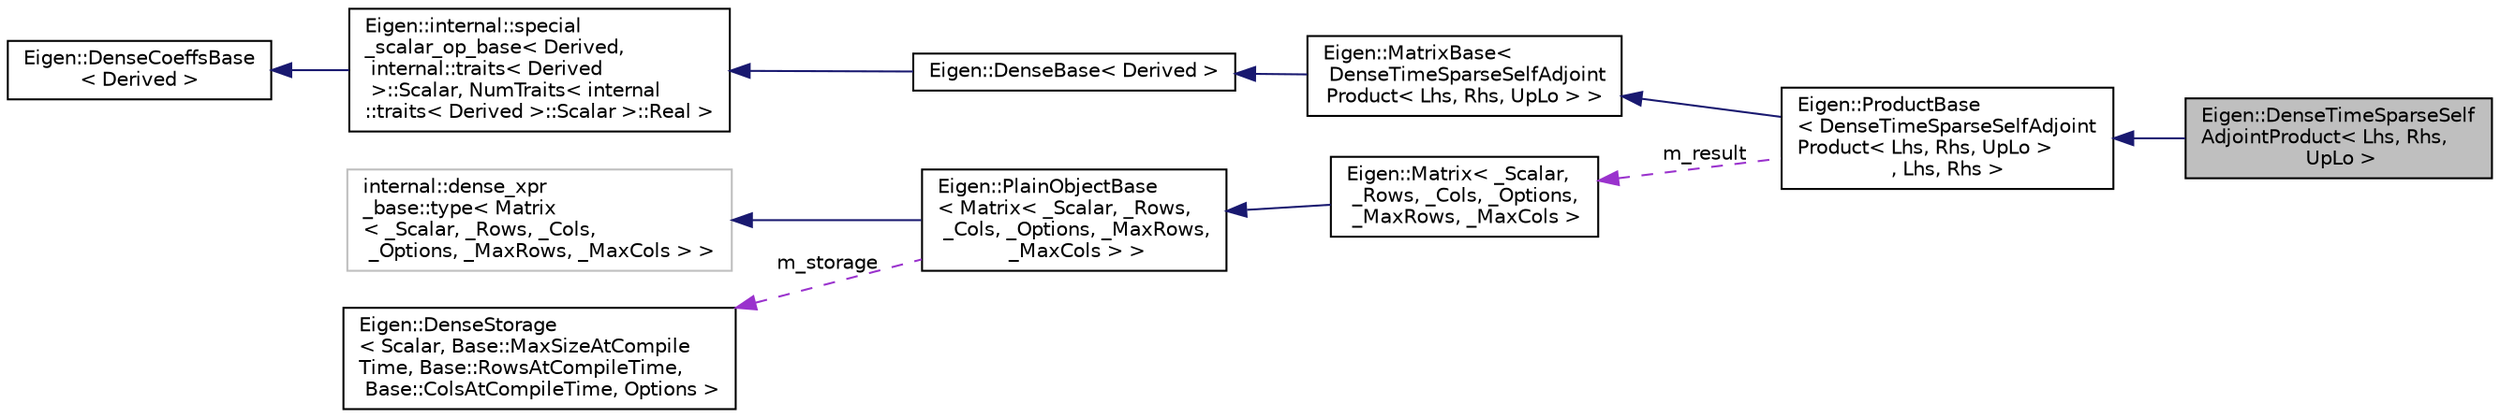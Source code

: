 digraph "Eigen::DenseTimeSparseSelfAdjointProduct&lt; Lhs, Rhs, UpLo &gt;"
{
  edge [fontname="Helvetica",fontsize="10",labelfontname="Helvetica",labelfontsize="10"];
  node [fontname="Helvetica",fontsize="10",shape=record];
  rankdir="LR";
  Node1 [label="Eigen::DenseTimeSparseSelf\lAdjointProduct\< Lhs, Rhs,\l UpLo \>",height=0.2,width=0.4,color="black", fillcolor="grey75", style="filled", fontcolor="black"];
  Node2 -> Node1 [dir="back",color="midnightblue",fontsize="10",style="solid",fontname="Helvetica"];
  Node2 [label="Eigen::ProductBase\l\< DenseTimeSparseSelfAdjoint\lProduct\< Lhs, Rhs, UpLo \>\l, Lhs, Rhs \>",height=0.2,width=0.4,color="black", fillcolor="white", style="filled",URL="$class_eigen_1_1_product_base.html"];
  Node3 -> Node2 [dir="back",color="midnightblue",fontsize="10",style="solid",fontname="Helvetica"];
  Node3 [label="Eigen::MatrixBase\<\l DenseTimeSparseSelfAdjoint\lProduct\< Lhs, Rhs, UpLo \> \>",height=0.2,width=0.4,color="black", fillcolor="white", style="filled",URL="$class_eigen_1_1_matrix_base.html",tooltip="Base class for all dense matrices, vectors, and expressions. "];
  Node4 -> Node3 [dir="back",color="midnightblue",fontsize="10",style="solid",fontname="Helvetica"];
  Node4 [label="Eigen::DenseBase\< Derived \>",height=0.2,width=0.4,color="black", fillcolor="white", style="filled",URL="$class_eigen_1_1_dense_base.html",tooltip="Base class for all dense matrices, vectors, and arrays. "];
  Node5 -> Node4 [dir="back",color="midnightblue",fontsize="10",style="solid",fontname="Helvetica"];
  Node5 [label="Eigen::internal::special\l_scalar_op_base\< Derived,\l internal::traits\< Derived\l \>::Scalar, NumTraits\< internal\l::traits\< Derived \>::Scalar \>::Real \>",height=0.2,width=0.4,color="black", fillcolor="white", style="filled",URL="$struct_eigen_1_1internal_1_1special__scalar__op__base.html"];
  Node6 -> Node5 [dir="back",color="midnightblue",fontsize="10",style="solid",fontname="Helvetica"];
  Node6 [label="Eigen::DenseCoeffsBase\l\< Derived \>",height=0.2,width=0.4,color="black", fillcolor="white", style="filled",URL="$class_eigen_1_1_dense_coeffs_base.html"];
  Node7 -> Node2 [dir="back",color="darkorchid3",fontsize="10",style="dashed",label=" m_result" ,fontname="Helvetica"];
  Node7 [label="Eigen::Matrix\< _Scalar,\l _Rows, _Cols, _Options,\l _MaxRows, _MaxCols \>",height=0.2,width=0.4,color="black", fillcolor="white", style="filled",URL="$class_eigen_1_1_matrix.html",tooltip="The matrix class, also used for vectors and row-vectors. "];
  Node8 -> Node7 [dir="back",color="midnightblue",fontsize="10",style="solid",fontname="Helvetica"];
  Node8 [label="Eigen::PlainObjectBase\l\< Matrix\< _Scalar, _Rows,\l _Cols, _Options, _MaxRows,\l _MaxCols \> \>",height=0.2,width=0.4,color="black", fillcolor="white", style="filled",URL="$class_eigen_1_1_plain_object_base.html"];
  Node9 -> Node8 [dir="back",color="midnightblue",fontsize="10",style="solid",fontname="Helvetica"];
  Node9 [label="internal::dense_xpr\l_base::type\< Matrix\l\< _Scalar, _Rows, _Cols,\l _Options, _MaxRows, _MaxCols \> \>",height=0.2,width=0.4,color="grey75", fillcolor="white", style="filled"];
  Node10 -> Node8 [dir="back",color="darkorchid3",fontsize="10",style="dashed",label=" m_storage" ,fontname="Helvetica"];
  Node10 [label="Eigen::DenseStorage\l\< Scalar, Base::MaxSizeAtCompile\lTime, Base::RowsAtCompileTime,\l Base::ColsAtCompileTime, Options \>",height=0.2,width=0.4,color="black", fillcolor="white", style="filled",URL="$class_eigen_1_1_dense_storage.html"];
}
